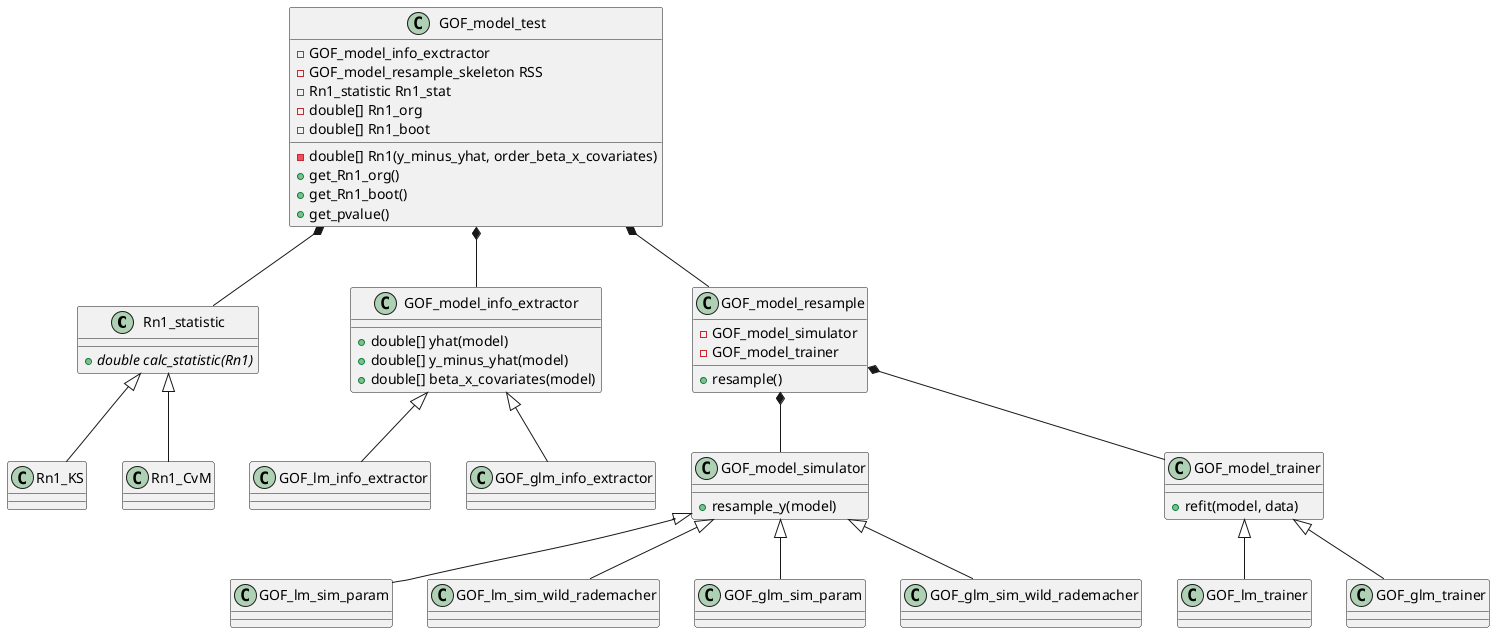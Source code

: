 @startuml
class Rn1_statistic {
    + {abstract} double calc_statistic(Rn1)
}
Rn1_statistic <|-- Rn1_KS
Rn1_statistic <|-- Rn1_CvM
class GOF_model_simulator {
    + resample_y(model)
}
GOF_model_simulator <|-- GOF_lm_sim_param
GOF_model_simulator <|-- GOF_lm_sim_wild_rademacher
GOF_model_simulator <|-- GOF_glm_sim_param
GOF_model_simulator <|-- GOF_glm_sim_wild_rademacher
class GOF_model_trainer {
    + refit(model, data)
}
GOF_model_trainer <|-- GOF_lm_trainer
GOF_model_trainer <|-- GOF_glm_trainer
class GOF_model_info_extractor {
    + double[] yhat(model)
    + double[] y_minus_yhat(model)
    + double[] beta_x_covariates(model)
}
GOF_model_info_extractor <|-- GOF_lm_info_extractor
GOF_model_info_extractor <|-- GOF_glm_info_extractor
class GOF_model_resample {
    - GOF_model_simulator
    - GOF_model_trainer
    + resample()
}
GOF_model_resample *-- GOF_model_simulator
GOF_model_resample *-- GOF_model_trainer
class GOF_model_test {
    - GOF_model_info_exctractor
    - GOF_model_resample_skeleton RSS
    - Rn1_statistic Rn1_stat
    - double[] Rn1_org
    - double[] Rn1_boot
    - double[] Rn1(y_minus_yhat, order_beta_x_covariates)
    + get_Rn1_org()
    + get_Rn1_boot()
    + get_pvalue()
}
GOF_model_test *-- GOF_model_info_extractor
GOF_model_test *-- GOF_model_resample
GOF_model_test *-- Rn1_statistic
@enduml
